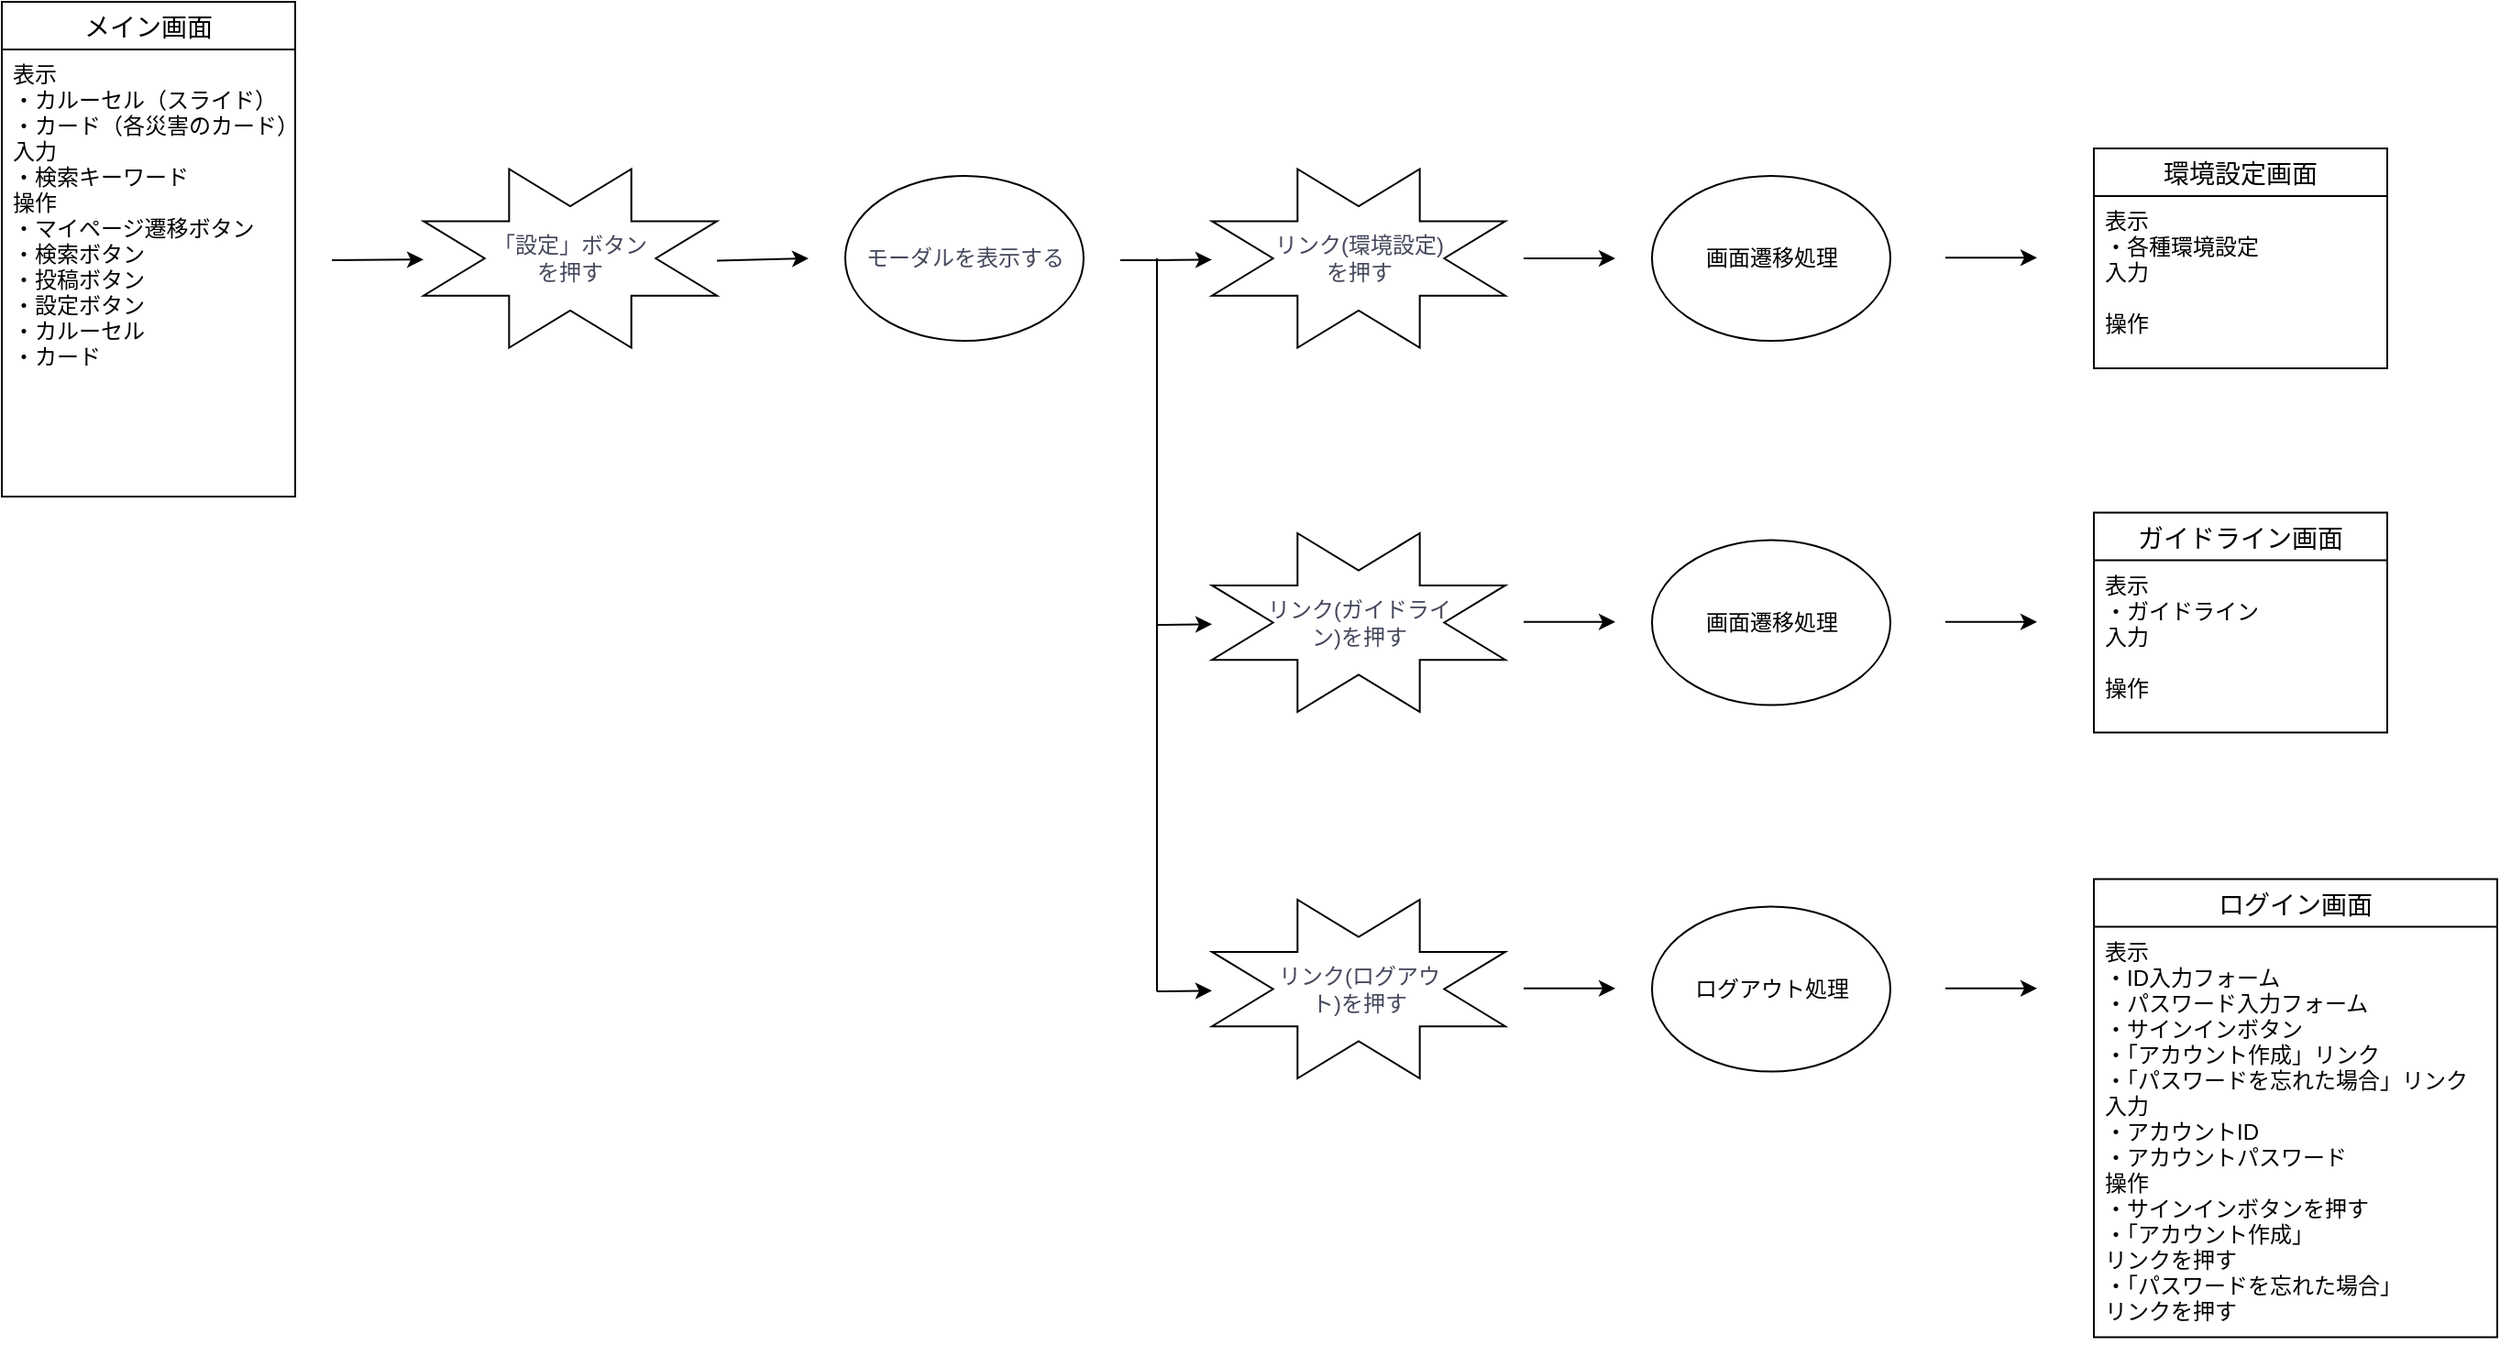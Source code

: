 <mxfile version="13.6.5">
    <diagram id="nBwtx5O17io5sNKS_FAY" name="ページ1">
        <mxGraphModel dx="1022" dy="587" grid="1" gridSize="10" guides="1" tooltips="1" connect="1" arrows="1" fold="1" page="1" pageScale="1" pageWidth="827" pageHeight="1169" math="0" shadow="0">
            <root>
                <mxCell id="0"/>
                <mxCell id="1" parent="0"/>
                <mxCell id="25" value="" style="verticalLabelPosition=bottom;verticalAlign=top;html=1;shape=mxgraph.basic.8_point_star;rounded=0;sketch=0;strokeColor=#000000;fillColor=#FFFFFF;fontColor=#46495D;" parent="1" vertex="1">
                    <mxGeometry x="680" y="111.25" width="160" height="97.5" as="geometry"/>
                </mxCell>
                <mxCell id="7" value="メイン画面" style="swimlane;fontStyle=0;childLayout=stackLayout;horizontal=1;startSize=26;horizontalStack=0;resizeParent=1;resizeParentMax=0;resizeLast=0;collapsible=1;marginBottom=0;align=center;fontSize=14;" parent="1" vertex="1">
                    <mxGeometry x="20" y="20" width="160" height="270" as="geometry"/>
                </mxCell>
                <mxCell id="8" value="表示&#10;・カルーセル（スライド）&#10;・カード（各災害のカード）&#10;入力&#10;・検索キーワード&#10;操作&#10;・マイページ遷移ボタン&#10;・検索ボタン&#10;・投稿ボタン&#10;・設定ボタン&#10;・カルーセル&#10;・カード" style="text;strokeColor=none;fillColor=none;spacingLeft=4;spacingRight=4;overflow=hidden;rotatable=0;points=[[0,0.5],[1,0.5]];portConstraint=eastwest;fontSize=12;" parent="7" vertex="1">
                    <mxGeometry y="26" width="160" height="244" as="geometry"/>
                </mxCell>
                <mxCell id="10" value="" style="verticalLabelPosition=bottom;verticalAlign=top;html=1;shape=mxgraph.basic.8_point_star;rounded=0;sketch=0;strokeColor=#000000;fillColor=#FFFFFF;fontColor=#46495D;" parent="1" vertex="1">
                    <mxGeometry x="250" y="111.25" width="160" height="97.5" as="geometry"/>
                </mxCell>
                <mxCell id="12" value="「設定」ボタンを押す" style="text;html=1;strokeColor=none;fillColor=none;align=center;verticalAlign=middle;whiteSpace=wrap;rounded=0;sketch=0;fontColor=#46495D;" parent="1" vertex="1">
                    <mxGeometry x="285" y="150" width="90" height="20" as="geometry"/>
                </mxCell>
                <mxCell id="14" value="" style="ellipse;whiteSpace=wrap;html=1;rounded=0;sketch=0;strokeColor=#000000;fillColor=#FFFFFF;fontColor=#46495D;" parent="1" vertex="1">
                    <mxGeometry x="480" y="115" width="130" height="90" as="geometry"/>
                </mxCell>
                <mxCell id="15" value="モーダルを表示する" style="text;html=1;strokeColor=none;fillColor=none;align=center;verticalAlign=middle;whiteSpace=wrap;rounded=0;sketch=0;fontColor=#46495D;" parent="1" vertex="1">
                    <mxGeometry x="482.5" y="150" width="125" height="20" as="geometry"/>
                </mxCell>
                <mxCell id="24" value="リンク(環境設定)を押す" style="text;html=1;strokeColor=none;fillColor=none;align=center;verticalAlign=middle;whiteSpace=wrap;rounded=0;sketch=0;fontColor=#46495D;" parent="1" vertex="1">
                    <mxGeometry x="707.5" y="150" width="105" height="20" as="geometry"/>
                </mxCell>
                <mxCell id="33" value="" style="ellipse;whiteSpace=wrap;html=1;rounded=0;sketch=0;strokeColor=#000000;fillColor=#FFFFFF;fontColor=#46495D;" parent="1" vertex="1">
                    <mxGeometry x="920" y="115" width="130" height="90" as="geometry"/>
                </mxCell>
                <mxCell id="34" value="画面遷移処理" style="text;html=1;strokeColor=none;fillColor=none;align=center;verticalAlign=middle;whiteSpace=wrap;rounded=0;" parent="1" vertex="1">
                    <mxGeometry x="947.5" y="150" width="75" height="20" as="geometry"/>
                </mxCell>
                <mxCell id="30" value="環境設定画面" style="swimlane;fontStyle=0;childLayout=stackLayout;horizontal=1;startSize=26;horizontalStack=0;resizeParent=1;resizeParentMax=0;resizeLast=0;collapsible=1;marginBottom=0;align=center;fontSize=14;" parent="1" vertex="1">
                    <mxGeometry x="1161" y="100" width="160" height="120" as="geometry"/>
                </mxCell>
                <mxCell id="31" value="表示&#10;・各種環境設定&#10;入力&#10;&#10;操作&#10;" style="text;strokeColor=none;fillColor=none;spacingLeft=4;spacingRight=4;overflow=hidden;rotatable=0;points=[[0,0.5],[1,0.5]];portConstraint=eastwest;fontSize=12;" parent="30" vertex="1">
                    <mxGeometry y="26" width="160" height="94" as="geometry"/>
                </mxCell>
                <mxCell id="36" value="" style="verticalLabelPosition=bottom;verticalAlign=top;html=1;shape=mxgraph.basic.8_point_star;rounded=0;sketch=0;strokeColor=#000000;fillColor=#FFFFFF;fontColor=#46495D;" parent="1" vertex="1">
                    <mxGeometry x="680" y="310" width="160" height="97.5" as="geometry"/>
                </mxCell>
                <mxCell id="37" value="" style="verticalLabelPosition=bottom;verticalAlign=top;html=1;shape=mxgraph.basic.8_point_star;rounded=0;sketch=0;strokeColor=#000000;fillColor=#FFFFFF;fontColor=#46495D;" parent="1" vertex="1">
                    <mxGeometry x="680" y="510" width="160" height="97.5" as="geometry"/>
                </mxCell>
                <mxCell id="38" value="リンク(ガイドライン)を押す" style="text;html=1;strokeColor=none;fillColor=none;align=center;verticalAlign=middle;whiteSpace=wrap;rounded=0;sketch=0;fontColor=#46495D;" parent="1" vertex="1">
                    <mxGeometry x="707.5" y="348.75" width="105" height="20" as="geometry"/>
                </mxCell>
                <mxCell id="39" value="リンク(ログアウト)を押す" style="text;html=1;strokeColor=none;fillColor=none;align=center;verticalAlign=middle;whiteSpace=wrap;rounded=0;sketch=0;fontColor=#46495D;" parent="1" vertex="1">
                    <mxGeometry x="707.5" y="548.75" width="105" height="20" as="geometry"/>
                </mxCell>
                <mxCell id="40" value="" style="ellipse;whiteSpace=wrap;html=1;rounded=0;sketch=0;strokeColor=#000000;fillColor=#FFFFFF;fontColor=#46495D;" parent="1" vertex="1">
                    <mxGeometry x="920" y="313.75" width="130" height="90" as="geometry"/>
                </mxCell>
                <mxCell id="41" value="" style="ellipse;whiteSpace=wrap;html=1;rounded=0;sketch=0;strokeColor=#000000;fillColor=#FFFFFF;fontColor=#46495D;" parent="1" vertex="1">
                    <mxGeometry x="920" y="513.75" width="130" height="90" as="geometry"/>
                </mxCell>
                <mxCell id="42" value="画面遷移処理" style="text;html=1;strokeColor=none;fillColor=none;align=center;verticalAlign=middle;whiteSpace=wrap;rounded=0;" parent="1" vertex="1">
                    <mxGeometry x="947.5" y="348.75" width="75" height="20" as="geometry"/>
                </mxCell>
                <mxCell id="43" value="ログアウト処理" style="text;html=1;strokeColor=none;fillColor=none;align=center;verticalAlign=middle;whiteSpace=wrap;rounded=0;" parent="1" vertex="1">
                    <mxGeometry x="938.75" y="548.75" width="92.5" height="20" as="geometry"/>
                </mxCell>
                <mxCell id="44" value="ガイドライン画面" style="swimlane;fontStyle=0;childLayout=stackLayout;horizontal=1;startSize=26;horizontalStack=0;resizeParent=1;resizeParentMax=0;resizeLast=0;collapsible=1;marginBottom=0;align=center;fontSize=14;" parent="1" vertex="1">
                    <mxGeometry x="1161" y="298.75" width="160" height="120" as="geometry"/>
                </mxCell>
                <mxCell id="45" value="表示&#10;・ガイドライン&#10;入力&#10;&#10;操作&#10;" style="text;strokeColor=none;fillColor=none;spacingLeft=4;spacingRight=4;overflow=hidden;rotatable=0;points=[[0,0.5],[1,0.5]];portConstraint=eastwest;fontSize=12;" parent="44" vertex="1">
                    <mxGeometry y="26" width="160" height="94" as="geometry"/>
                </mxCell>
                <mxCell id="46" value="ログイン画面" style="swimlane;fontStyle=0;childLayout=stackLayout;horizontal=1;startSize=26;horizontalStack=0;resizeParent=1;resizeParentMax=0;resizeLast=0;collapsible=1;marginBottom=0;align=center;fontSize=14;" parent="1" vertex="1">
                    <mxGeometry x="1161" y="498.75" width="220" height="250" as="geometry"/>
                </mxCell>
                <mxCell id="47" value="表示&#10;・ID入力フォーム&#10;・パスワード入力フォーム&#10;・サインインボタン&#10;・「アカウント作成」リンク&#10;・「パスワードを忘れた場合」リンク&#10;入力&#10;・アカウントID&#10;・アカウントパスワード&#10;操作&#10;・サインインボタンを押す&#10;・「アカウント作成」&#10;リンクを押す&#10;・「パスワードを忘れた場合」&#10;リンクを押す" style="text;strokeColor=none;fillColor=none;spacingLeft=4;spacingRight=4;overflow=hidden;rotatable=0;points=[[0,0.5],[1,0.5]];portConstraint=eastwest;fontSize=12;" parent="46" vertex="1">
                    <mxGeometry y="26" width="220" height="224" as="geometry"/>
                </mxCell>
                <mxCell id="48" value="" style="endArrow=classic;html=1;" parent="1" target="10" edge="1">
                    <mxGeometry width="50" height="50" relative="1" as="geometry">
                        <mxPoint x="200" y="161" as="sourcePoint"/>
                        <mxPoint x="240" y="111.25" as="targetPoint"/>
                    </mxGeometry>
                </mxCell>
                <mxCell id="49" value="" style="endArrow=classic;html=1;" parent="1" edge="1">
                    <mxGeometry width="50" height="50" relative="1" as="geometry">
                        <mxPoint x="410" y="161.25" as="sourcePoint"/>
                        <mxPoint x="460" y="160" as="targetPoint"/>
                    </mxGeometry>
                </mxCell>
                <mxCell id="50" value="" style="endArrow=classic;html=1;" parent="1" target="25" edge="1">
                    <mxGeometry width="50" height="50" relative="1" as="geometry">
                        <mxPoint x="630" y="161" as="sourcePoint"/>
                        <mxPoint x="680" y="111.25" as="targetPoint"/>
                        <Array as="points">
                            <mxPoint x="660" y="161"/>
                            <mxPoint x="650" y="161"/>
                        </Array>
                    </mxGeometry>
                </mxCell>
                <mxCell id="51" value="" style="endArrow=none;html=1;" parent="1" edge="1">
                    <mxGeometry width="50" height="50" relative="1" as="geometry">
                        <mxPoint x="650" y="560" as="sourcePoint"/>
                        <mxPoint x="650" y="160" as="targetPoint"/>
                    </mxGeometry>
                </mxCell>
                <mxCell id="52" value="" style="endArrow=classic;html=1;" parent="1" target="37" edge="1">
                    <mxGeometry width="50" height="50" relative="1" as="geometry">
                        <mxPoint x="650" y="560" as="sourcePoint"/>
                        <mxPoint x="700" y="510" as="targetPoint"/>
                    </mxGeometry>
                </mxCell>
                <mxCell id="53" value="" style="endArrow=classic;html=1;" parent="1" target="36" edge="1">
                    <mxGeometry width="50" height="50" relative="1" as="geometry">
                        <mxPoint x="650" y="360" as="sourcePoint"/>
                        <mxPoint x="700" y="310" as="targetPoint"/>
                    </mxGeometry>
                </mxCell>
                <mxCell id="54" value="" style="endArrow=classic;html=1;" parent="1" edge="1">
                    <mxGeometry width="50" height="50" relative="1" as="geometry">
                        <mxPoint x="850" y="160" as="sourcePoint"/>
                        <mxPoint x="900" y="160" as="targetPoint"/>
                    </mxGeometry>
                </mxCell>
                <mxCell id="55" value="" style="endArrow=classic;html=1;" parent="1" edge="1">
                    <mxGeometry width="50" height="50" relative="1" as="geometry">
                        <mxPoint x="850" y="358.43" as="sourcePoint"/>
                        <mxPoint x="900" y="358.43" as="targetPoint"/>
                    </mxGeometry>
                </mxCell>
                <mxCell id="56" value="" style="endArrow=classic;html=1;" parent="1" edge="1">
                    <mxGeometry width="50" height="50" relative="1" as="geometry">
                        <mxPoint x="850" y="558.43" as="sourcePoint"/>
                        <mxPoint x="900" y="558.43" as="targetPoint"/>
                    </mxGeometry>
                </mxCell>
                <mxCell id="57" value="" style="endArrow=classic;html=1;" parent="1" edge="1">
                    <mxGeometry width="50" height="50" relative="1" as="geometry">
                        <mxPoint x="1080" y="159.68" as="sourcePoint"/>
                        <mxPoint x="1130" y="159.68" as="targetPoint"/>
                    </mxGeometry>
                </mxCell>
                <mxCell id="58" value="" style="endArrow=classic;html=1;" parent="1" edge="1">
                    <mxGeometry width="50" height="50" relative="1" as="geometry">
                        <mxPoint x="1080" y="358.43" as="sourcePoint"/>
                        <mxPoint x="1130" y="358.43" as="targetPoint"/>
                    </mxGeometry>
                </mxCell>
                <mxCell id="59" value="" style="endArrow=classic;html=1;" parent="1" edge="1">
                    <mxGeometry width="50" height="50" relative="1" as="geometry">
                        <mxPoint x="1080" y="558.43" as="sourcePoint"/>
                        <mxPoint x="1130" y="558.43" as="targetPoint"/>
                    </mxGeometry>
                </mxCell>
            </root>
        </mxGraphModel>
    </diagram>
</mxfile>
